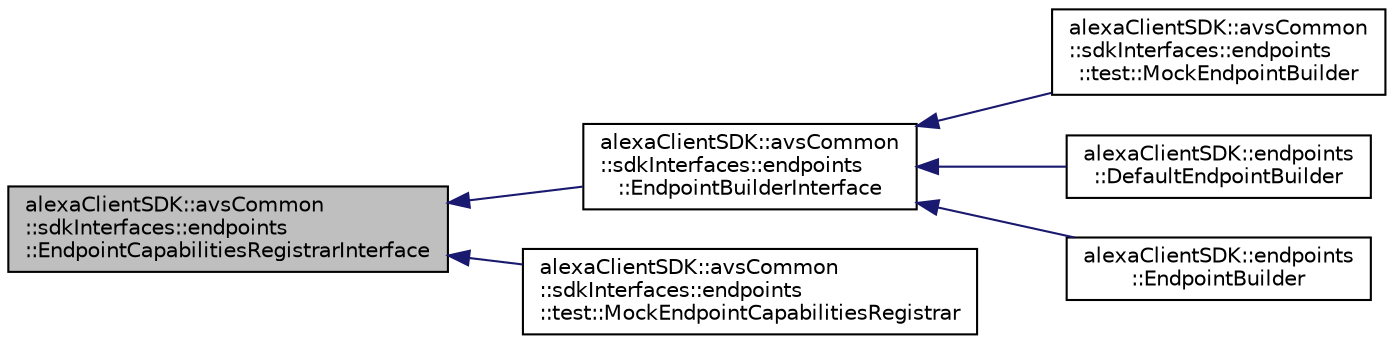 digraph "alexaClientSDK::avsCommon::sdkInterfaces::endpoints::EndpointCapabilitiesRegistrarInterface"
{
  edge [fontname="Helvetica",fontsize="10",labelfontname="Helvetica",labelfontsize="10"];
  node [fontname="Helvetica",fontsize="10",shape=record];
  rankdir="LR";
  Node0 [label="alexaClientSDK::avsCommon\l::sdkInterfaces::endpoints\l::EndpointCapabilitiesRegistrarInterface",height=0.2,width=0.4,color="black", fillcolor="grey75", style="filled", fontcolor="black"];
  Node0 -> Node1 [dir="back",color="midnightblue",fontsize="10",style="solid",fontname="Helvetica"];
  Node1 [label="alexaClientSDK::avsCommon\l::sdkInterfaces::endpoints\l::EndpointBuilderInterface",height=0.2,width=0.4,color="black", fillcolor="white", style="filled",URL="$classalexa_client_s_d_k_1_1avs_common_1_1sdk_interfaces_1_1endpoints_1_1_endpoint_builder_interface.html"];
  Node1 -> Node2 [dir="back",color="midnightblue",fontsize="10",style="solid",fontname="Helvetica"];
  Node2 [label="alexaClientSDK::avsCommon\l::sdkInterfaces::endpoints\l::test::MockEndpointBuilder",height=0.2,width=0.4,color="black", fillcolor="white", style="filled",URL="$classalexa_client_s_d_k_1_1avs_common_1_1sdk_interfaces_1_1endpoints_1_1test_1_1_mock_endpoint_builder.html",tooltip="Mocks an endpoint builder. "];
  Node1 -> Node3 [dir="back",color="midnightblue",fontsize="10",style="solid",fontname="Helvetica"];
  Node3 [label="alexaClientSDK::endpoints\l::DefaultEndpointBuilder",height=0.2,width=0.4,color="black", fillcolor="white", style="filled",URL="$classalexa_client_s_d_k_1_1endpoints_1_1_default_endpoint_builder.html"];
  Node1 -> Node4 [dir="back",color="midnightblue",fontsize="10",style="solid",fontname="Helvetica"];
  Node4 [label="alexaClientSDK::endpoints\l::EndpointBuilder",height=0.2,width=0.4,color="black", fillcolor="white", style="filled",URL="$classalexa_client_s_d_k_1_1endpoints_1_1_endpoint_builder.html"];
  Node0 -> Node5 [dir="back",color="midnightblue",fontsize="10",style="solid",fontname="Helvetica"];
  Node5 [label="alexaClientSDK::avsCommon\l::sdkInterfaces::endpoints\l::test::MockEndpointCapabilitiesRegistrar",height=0.2,width=0.4,color="black", fillcolor="white", style="filled",URL="$classalexa_client_s_d_k_1_1avs_common_1_1sdk_interfaces_1_1endpoints_1_1test_1_1_mock_endpoint_capabilities_registrar.html",tooltip="Mocks an endpoint capabilities registrar. "];
}
